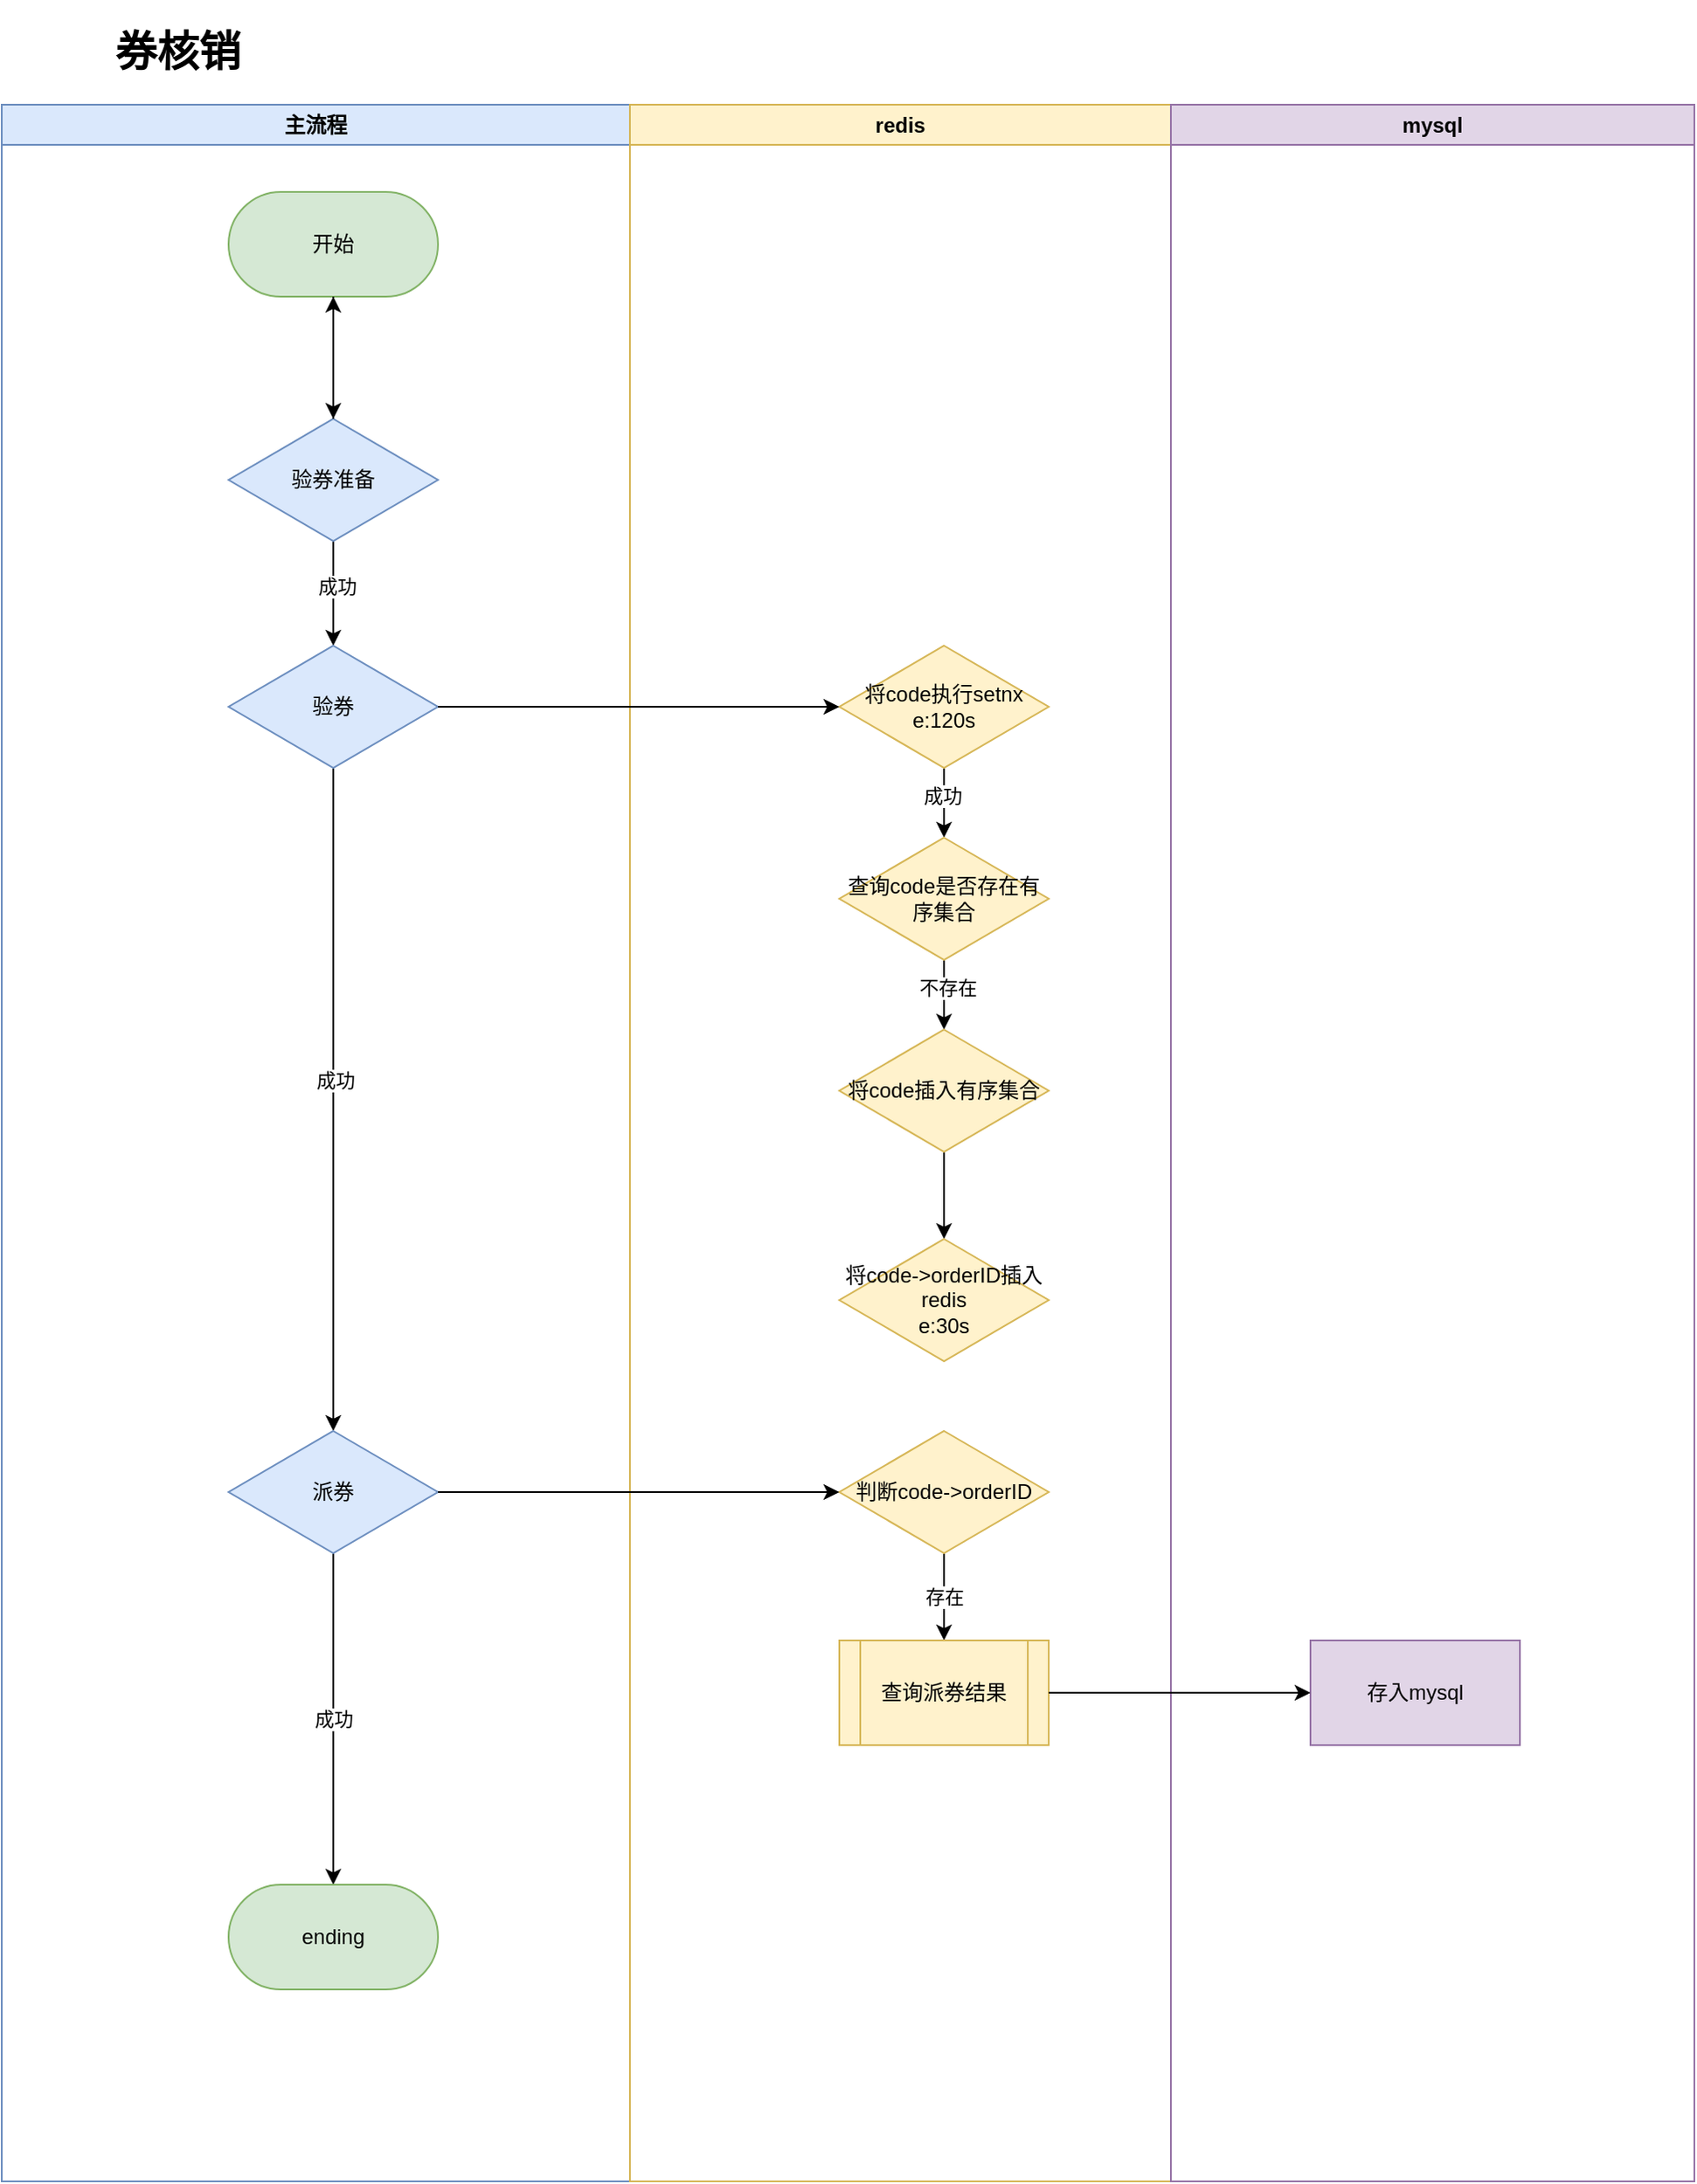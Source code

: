 <mxfile version="22.0.8" type="github">
  <diagram name="第 1 页" id="9qalYlBnHVuoMHJrbcrD">
    <mxGraphModel dx="1384" dy="1969" grid="1" gridSize="10" guides="1" tooltips="1" connect="1" arrows="1" fold="1" page="1" pageScale="1" pageWidth="827" pageHeight="1169" math="0" shadow="0">
      <root>
        <mxCell id="0" />
        <mxCell id="1" parent="0" />
        <mxCell id="cmUr0t99PNhyHxNUv_uG-2" value="&lt;h1&gt;券核销&lt;/h1&gt;" style="text;html=1;strokeColor=none;fillColor=none;spacing=5;spacingTop=-20;whiteSpace=wrap;overflow=hidden;rounded=0;" parent="1" vertex="1">
          <mxGeometry x="530" y="-780" width="190" height="120" as="geometry" />
        </mxCell>
        <mxCell id="cmUr0t99PNhyHxNUv_uG-20" value="主流程" style="swimlane;whiteSpace=wrap;html=1;fillColor=#dae8fc;strokeColor=#6c8ebf;" parent="1" vertex="1">
          <mxGeometry x="470" y="-730" width="360" height="1190" as="geometry" />
        </mxCell>
        <mxCell id="cmUr0t99PNhyHxNUv_uG-27" style="edgeStyle=orthogonalEdgeStyle;rounded=0;orthogonalLoop=1;jettySize=auto;html=1;exitX=0.5;exitY=1;exitDx=0;exitDy=0;" parent="cmUr0t99PNhyHxNUv_uG-20" edge="1">
          <mxGeometry relative="1" as="geometry">
            <mxPoint x="190" y="240" as="sourcePoint" />
            <mxPoint x="190" y="240" as="targetPoint" />
          </mxGeometry>
        </mxCell>
        <mxCell id="cmUr0t99PNhyHxNUv_uG-38" value="" style="edgeStyle=orthogonalEdgeStyle;rounded=0;orthogonalLoop=1;jettySize=auto;html=1;" parent="cmUr0t99PNhyHxNUv_uG-20" source="cmUr0t99PNhyHxNUv_uG-28" target="cmUr0t99PNhyHxNUv_uG-32" edge="1">
          <mxGeometry relative="1" as="geometry" />
        </mxCell>
        <mxCell id="cmUr0t99PNhyHxNUv_uG-44" value="成功" style="edgeLabel;html=1;align=center;verticalAlign=middle;resizable=0;points=[];" parent="cmUr0t99PNhyHxNUv_uG-38" vertex="1" connectable="0">
          <mxGeometry x="-0.133" y="2" relative="1" as="geometry">
            <mxPoint as="offset" />
          </mxGeometry>
        </mxCell>
        <mxCell id="cmUr0t99PNhyHxNUv_uG-28" value="验券准备" style="rhombus;whiteSpace=wrap;html=1;fillColor=#dae8fc;strokeColor=#6c8ebf;" parent="cmUr0t99PNhyHxNUv_uG-20" vertex="1">
          <mxGeometry x="130" y="180" width="120" height="70" as="geometry" />
        </mxCell>
        <mxCell id="cmUr0t99PNhyHxNUv_uG-39" value="" style="edgeStyle=orthogonalEdgeStyle;rounded=0;orthogonalLoop=1;jettySize=auto;html=1;" parent="cmUr0t99PNhyHxNUv_uG-20" source="cmUr0t99PNhyHxNUv_uG-32" target="cmUr0t99PNhyHxNUv_uG-37" edge="1">
          <mxGeometry relative="1" as="geometry" />
        </mxCell>
        <mxCell id="cmUr0t99PNhyHxNUv_uG-45" value="成功" style="edgeLabel;html=1;align=center;verticalAlign=middle;resizable=0;points=[];" parent="cmUr0t99PNhyHxNUv_uG-39" vertex="1" connectable="0">
          <mxGeometry x="-0.057" y="1" relative="1" as="geometry">
            <mxPoint as="offset" />
          </mxGeometry>
        </mxCell>
        <mxCell id="cmUr0t99PNhyHxNUv_uG-32" value="验券" style="rhombus;whiteSpace=wrap;html=1;fillColor=#dae8fc;strokeColor=#6c8ebf;" parent="cmUr0t99PNhyHxNUv_uG-20" vertex="1">
          <mxGeometry x="130" y="310" width="120" height="70" as="geometry" />
        </mxCell>
        <mxCell id="cmUr0t99PNhyHxNUv_uG-47" value="成功" style="edgeStyle=orthogonalEdgeStyle;rounded=0;orthogonalLoop=1;jettySize=auto;html=1;" parent="cmUr0t99PNhyHxNUv_uG-20" source="cmUr0t99PNhyHxNUv_uG-37" target="cmUr0t99PNhyHxNUv_uG-46" edge="1">
          <mxGeometry relative="1" as="geometry" />
        </mxCell>
        <mxCell id="cmUr0t99PNhyHxNUv_uG-37" value="派券" style="rhombus;whiteSpace=wrap;html=1;fillColor=#dae8fc;strokeColor=#6c8ebf;" parent="cmUr0t99PNhyHxNUv_uG-20" vertex="1">
          <mxGeometry x="130" y="760" width="120" height="70" as="geometry" />
        </mxCell>
        <mxCell id="cmUr0t99PNhyHxNUv_uG-46" value="ending" style="rounded=1;whiteSpace=wrap;html=1;arcSize=50;fillColor=#d5e8d4;strokeColor=#82b366;" parent="cmUr0t99PNhyHxNUv_uG-20" vertex="1">
          <mxGeometry x="130" y="1020" width="120" height="60" as="geometry" />
        </mxCell>
        <mxCell id="cmUr0t99PNhyHxNUv_uG-8" value="开始" style="rounded=1;whiteSpace=wrap;html=1;arcSize=50;fillColor=#d5e8d4;strokeColor=#82b366;" parent="cmUr0t99PNhyHxNUv_uG-20" vertex="1">
          <mxGeometry x="130" y="50" width="120" height="60" as="geometry" />
        </mxCell>
        <mxCell id="cmUr0t99PNhyHxNUv_uG-42" value="" style="edgeStyle=orthogonalEdgeStyle;rounded=0;orthogonalLoop=1;jettySize=auto;html=1;" parent="cmUr0t99PNhyHxNUv_uG-20" source="cmUr0t99PNhyHxNUv_uG-8" target="cmUr0t99PNhyHxNUv_uG-28" edge="1">
          <mxGeometry relative="1" as="geometry" />
        </mxCell>
        <mxCell id="cmUr0t99PNhyHxNUv_uG-43" value="" style="edgeStyle=orthogonalEdgeStyle;rounded=0;orthogonalLoop=1;jettySize=auto;html=1;" parent="cmUr0t99PNhyHxNUv_uG-20" source="cmUr0t99PNhyHxNUv_uG-28" target="cmUr0t99PNhyHxNUv_uG-8" edge="1">
          <mxGeometry relative="1" as="geometry" />
        </mxCell>
        <mxCell id="cmUr0t99PNhyHxNUv_uG-21" value="redis" style="swimlane;whiteSpace=wrap;html=1;fillColor=#fff2cc;strokeColor=#d6b656;" parent="1" vertex="1">
          <mxGeometry x="830" y="-730" width="310" height="1190" as="geometry" />
        </mxCell>
        <mxCell id="cmUr0t99PNhyHxNUv_uG-51" value="" style="edgeStyle=orthogonalEdgeStyle;rounded=0;orthogonalLoop=1;jettySize=auto;html=1;" parent="cmUr0t99PNhyHxNUv_uG-21" source="cmUr0t99PNhyHxNUv_uG-48" target="cmUr0t99PNhyHxNUv_uG-50" edge="1">
          <mxGeometry relative="1" as="geometry" />
        </mxCell>
        <mxCell id="cmUr0t99PNhyHxNUv_uG-52" value="成功" style="edgeLabel;html=1;align=center;verticalAlign=middle;resizable=0;points=[];" parent="cmUr0t99PNhyHxNUv_uG-51" vertex="1" connectable="0">
          <mxGeometry x="-0.188" y="-1" relative="1" as="geometry">
            <mxPoint as="offset" />
          </mxGeometry>
        </mxCell>
        <mxCell id="cmUr0t99PNhyHxNUv_uG-48" value="将code执行setnx&lt;br&gt;e:120s" style="rhombus;whiteSpace=wrap;html=1;fillColor=#fff2cc;strokeColor=#d6b656;" parent="cmUr0t99PNhyHxNUv_uG-21" vertex="1">
          <mxGeometry x="120" y="310" width="120" height="70" as="geometry" />
        </mxCell>
        <mxCell id="cmUr0t99PNhyHxNUv_uG-55" value="" style="edgeStyle=orthogonalEdgeStyle;rounded=0;orthogonalLoop=1;jettySize=auto;html=1;" parent="cmUr0t99PNhyHxNUv_uG-21" source="cmUr0t99PNhyHxNUv_uG-50" target="cmUr0t99PNhyHxNUv_uG-54" edge="1">
          <mxGeometry relative="1" as="geometry" />
        </mxCell>
        <mxCell id="cmUr0t99PNhyHxNUv_uG-56" value="不存在" style="edgeLabel;html=1;align=center;verticalAlign=middle;resizable=0;points=[];" parent="cmUr0t99PNhyHxNUv_uG-55" vertex="1" connectable="0">
          <mxGeometry x="-0.212" y="2" relative="1" as="geometry">
            <mxPoint as="offset" />
          </mxGeometry>
        </mxCell>
        <mxCell id="cmUr0t99PNhyHxNUv_uG-50" value="查询code是否存在有序集合" style="rhombus;whiteSpace=wrap;html=1;fillColor=#fff2cc;strokeColor=#d6b656;" parent="cmUr0t99PNhyHxNUv_uG-21" vertex="1">
          <mxGeometry x="120" y="420" width="120" height="70" as="geometry" />
        </mxCell>
        <mxCell id="cmUr0t99PNhyHxNUv_uG-58" value="" style="edgeStyle=orthogonalEdgeStyle;rounded=0;orthogonalLoop=1;jettySize=auto;html=1;" parent="cmUr0t99PNhyHxNUv_uG-21" source="cmUr0t99PNhyHxNUv_uG-54" target="cmUr0t99PNhyHxNUv_uG-57" edge="1">
          <mxGeometry relative="1" as="geometry" />
        </mxCell>
        <mxCell id="cmUr0t99PNhyHxNUv_uG-54" value="将code插入有序集合" style="rhombus;whiteSpace=wrap;html=1;fillColor=#fff2cc;strokeColor=#d6b656;" parent="cmUr0t99PNhyHxNUv_uG-21" vertex="1">
          <mxGeometry x="120" y="530" width="120" height="70" as="geometry" />
        </mxCell>
        <mxCell id="cmUr0t99PNhyHxNUv_uG-57" value="将code-&amp;gt;orderID插入&lt;br&gt;redis&lt;br&gt;e:30s" style="rhombus;whiteSpace=wrap;html=1;fillColor=#fff2cc;strokeColor=#d6b656;" parent="cmUr0t99PNhyHxNUv_uG-21" vertex="1">
          <mxGeometry x="120" y="650" width="120" height="70" as="geometry" />
        </mxCell>
        <mxCell id="cmUr0t99PNhyHxNUv_uG-70" value="存在" style="edgeStyle=orthogonalEdgeStyle;rounded=0;orthogonalLoop=1;jettySize=auto;html=1;" parent="cmUr0t99PNhyHxNUv_uG-21" source="cmUr0t99PNhyHxNUv_uG-62" target="cmUr0t99PNhyHxNUv_uG-67" edge="1">
          <mxGeometry relative="1" as="geometry" />
        </mxCell>
        <mxCell id="cmUr0t99PNhyHxNUv_uG-62" value="判断code-&amp;gt;orderID" style="rhombus;whiteSpace=wrap;html=1;fillColor=#fff2cc;strokeColor=#d6b656;" parent="cmUr0t99PNhyHxNUv_uG-21" vertex="1">
          <mxGeometry x="120" y="760" width="120" height="70" as="geometry" />
        </mxCell>
        <mxCell id="cmUr0t99PNhyHxNUv_uG-67" value="查询派券结果" style="shape=process;whiteSpace=wrap;html=1;backgroundOutline=1;fillColor=#fff2cc;strokeColor=#d6b656;" parent="cmUr0t99PNhyHxNUv_uG-21" vertex="1">
          <mxGeometry x="120" y="880" width="120" height="60" as="geometry" />
        </mxCell>
        <mxCell id="cmUr0t99PNhyHxNUv_uG-40" value="mysql" style="swimlane;whiteSpace=wrap;html=1;fillColor=#e1d5e7;strokeColor=#9673a6;" parent="1" vertex="1">
          <mxGeometry x="1140" y="-730" width="300" height="1190" as="geometry" />
        </mxCell>
        <mxCell id="cmUr0t99PNhyHxNUv_uG-68" value="存入mysql" style="whiteSpace=wrap;html=1;fillColor=#e1d5e7;strokeColor=#9673a6;" parent="cmUr0t99PNhyHxNUv_uG-40" vertex="1">
          <mxGeometry x="80" y="880" width="120" height="60" as="geometry" />
        </mxCell>
        <mxCell id="cmUr0t99PNhyHxNUv_uG-49" value="" style="edgeStyle=orthogonalEdgeStyle;rounded=0;orthogonalLoop=1;jettySize=auto;html=1;" parent="1" source="cmUr0t99PNhyHxNUv_uG-32" target="cmUr0t99PNhyHxNUv_uG-48" edge="1">
          <mxGeometry relative="1" as="geometry" />
        </mxCell>
        <mxCell id="cmUr0t99PNhyHxNUv_uG-63" value="" style="edgeStyle=orthogonalEdgeStyle;rounded=0;orthogonalLoop=1;jettySize=auto;html=1;" parent="1" source="cmUr0t99PNhyHxNUv_uG-37" target="cmUr0t99PNhyHxNUv_uG-62" edge="1">
          <mxGeometry relative="1" as="geometry" />
        </mxCell>
        <mxCell id="cmUr0t99PNhyHxNUv_uG-69" value="" style="edgeStyle=orthogonalEdgeStyle;rounded=0;orthogonalLoop=1;jettySize=auto;html=1;" parent="1" source="cmUr0t99PNhyHxNUv_uG-67" target="cmUr0t99PNhyHxNUv_uG-68" edge="1">
          <mxGeometry relative="1" as="geometry" />
        </mxCell>
      </root>
    </mxGraphModel>
  </diagram>
</mxfile>
